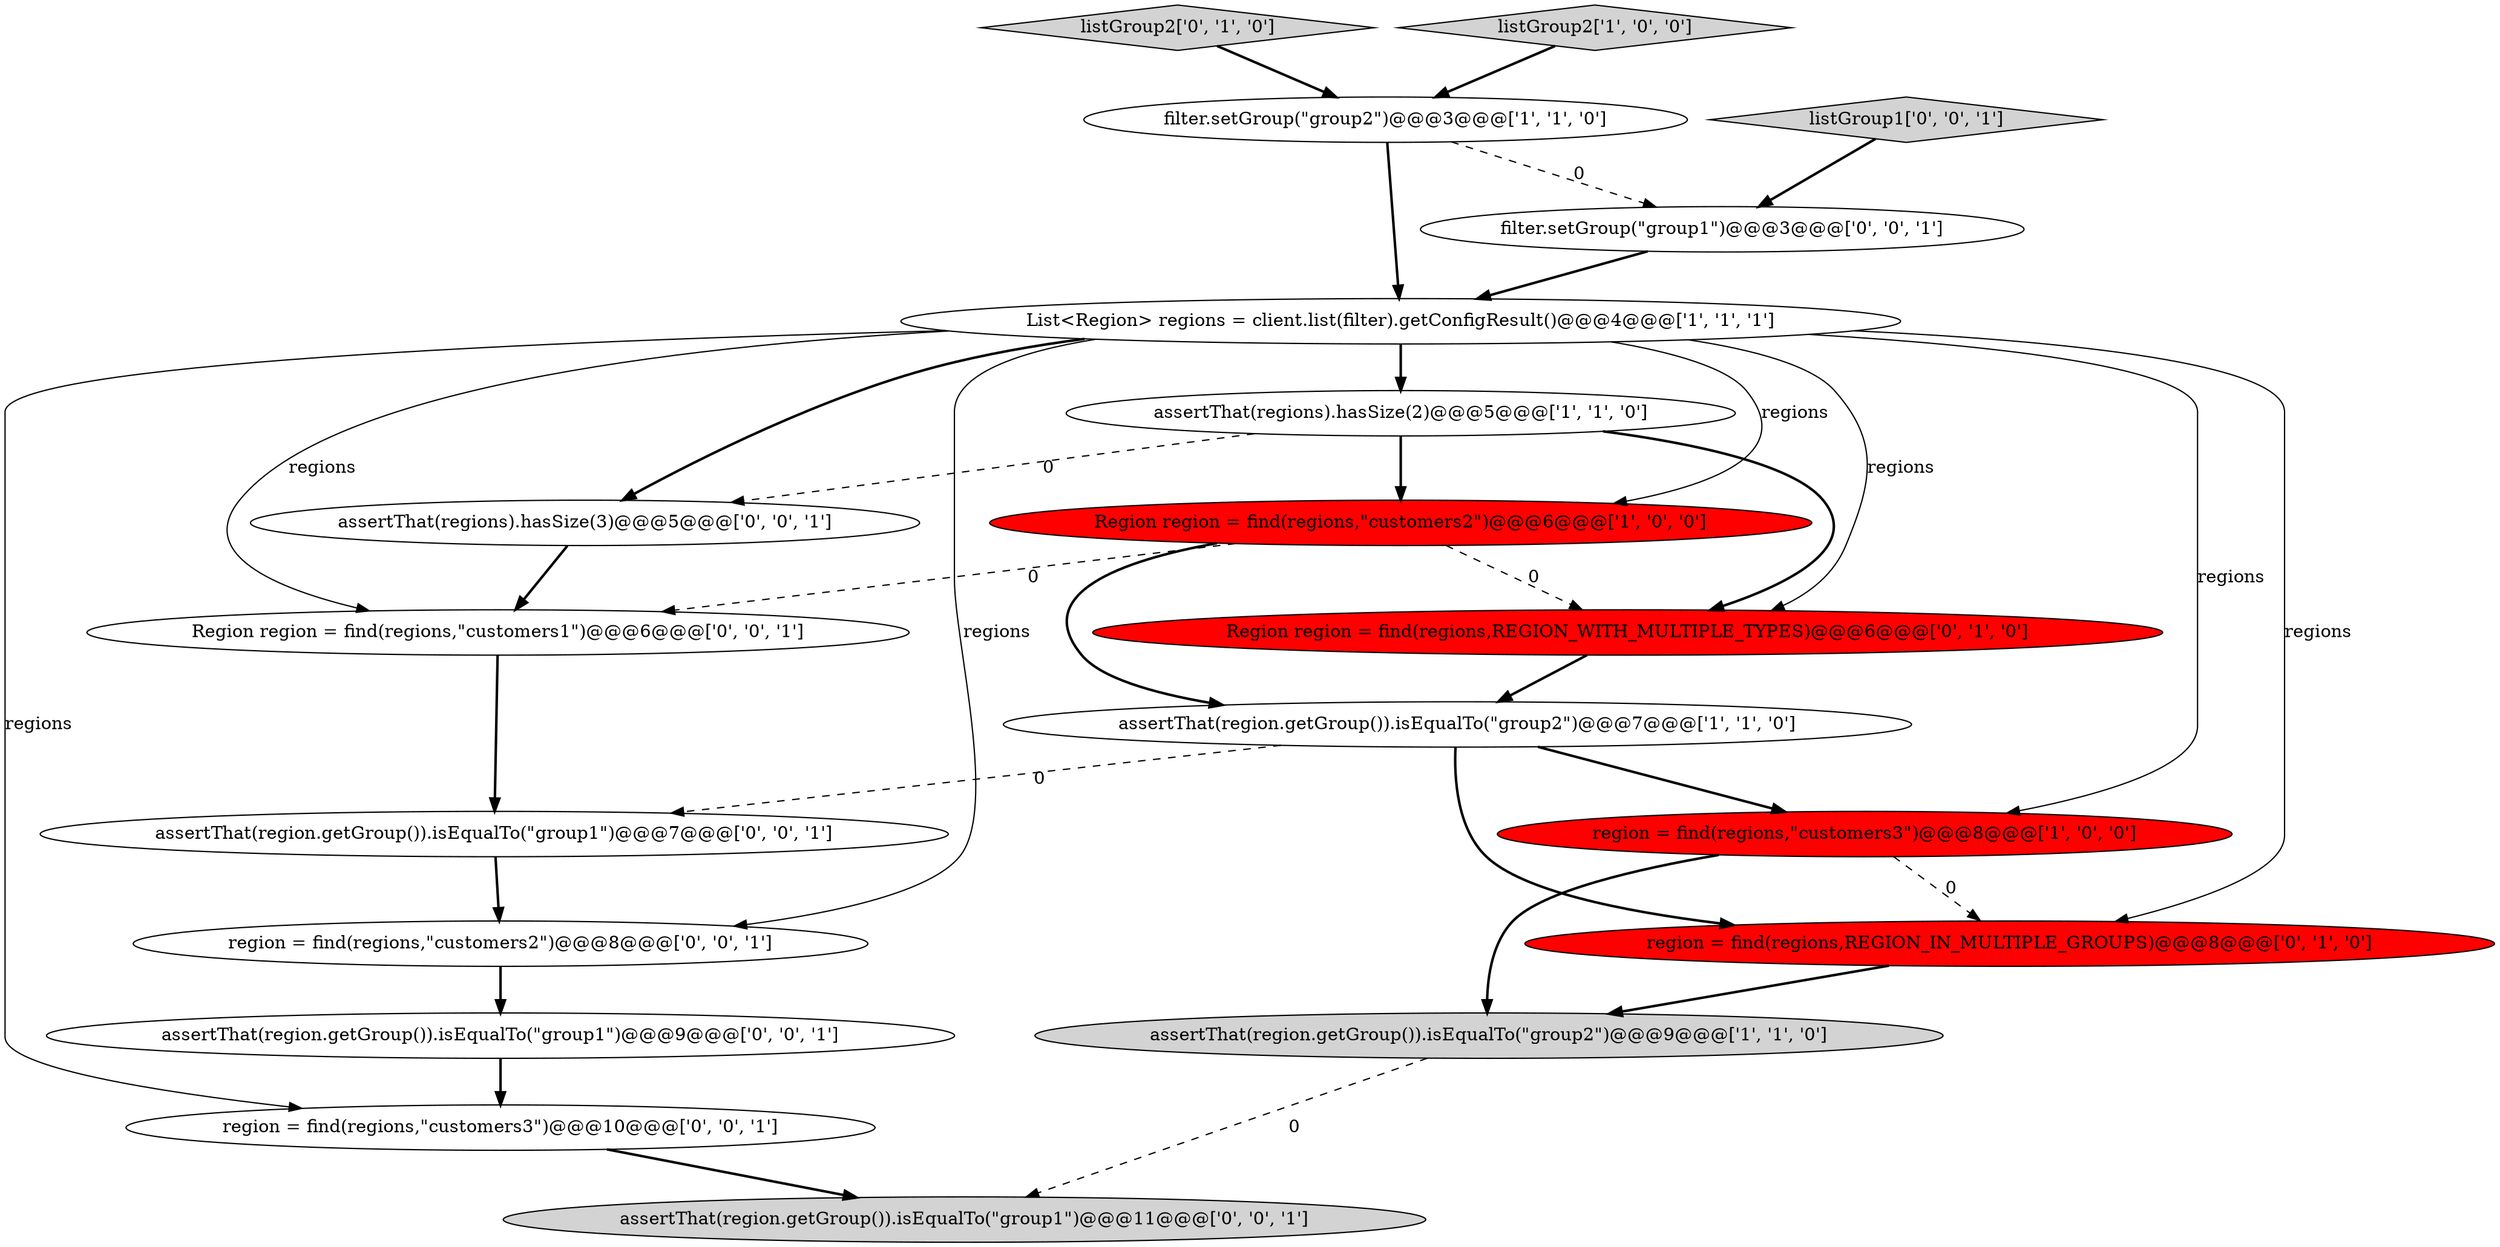 digraph {
2 [style = filled, label = "Region region = find(regions,\"customers2\")@@@6@@@['1', '0', '0']", fillcolor = red, shape = ellipse image = "AAA1AAABBB1BBB"];
7 [style = filled, label = "assertThat(regions).hasSize(2)@@@5@@@['1', '1', '0']", fillcolor = white, shape = ellipse image = "AAA0AAABBB1BBB"];
8 [style = filled, label = "listGroup2['0', '1', '0']", fillcolor = lightgray, shape = diamond image = "AAA0AAABBB2BBB"];
15 [style = filled, label = "assertThat(region.getGroup()).isEqualTo(\"group1\")@@@9@@@['0', '0', '1']", fillcolor = white, shape = ellipse image = "AAA0AAABBB3BBB"];
17 [style = filled, label = "assertThat(region.getGroup()).isEqualTo(\"group1\")@@@11@@@['0', '0', '1']", fillcolor = lightgray, shape = ellipse image = "AAA0AAABBB3BBB"];
3 [style = filled, label = "filter.setGroup(\"group2\")@@@3@@@['1', '1', '0']", fillcolor = white, shape = ellipse image = "AAA0AAABBB1BBB"];
19 [style = filled, label = "assertThat(regions).hasSize(3)@@@5@@@['0', '0', '1']", fillcolor = white, shape = ellipse image = "AAA0AAABBB3BBB"];
1 [style = filled, label = "List<Region> regions = client.list(filter).getConfigResult()@@@4@@@['1', '1', '1']", fillcolor = white, shape = ellipse image = "AAA0AAABBB1BBB"];
11 [style = filled, label = "listGroup1['0', '0', '1']", fillcolor = lightgray, shape = diamond image = "AAA0AAABBB3BBB"];
16 [style = filled, label = "assertThat(region.getGroup()).isEqualTo(\"group1\")@@@7@@@['0', '0', '1']", fillcolor = white, shape = ellipse image = "AAA0AAABBB3BBB"];
13 [style = filled, label = "region = find(regions,\"customers3\")@@@10@@@['0', '0', '1']", fillcolor = white, shape = ellipse image = "AAA0AAABBB3BBB"];
5 [style = filled, label = "listGroup2['1', '0', '0']", fillcolor = lightgray, shape = diamond image = "AAA0AAABBB1BBB"];
18 [style = filled, label = "Region region = find(regions,\"customers1\")@@@6@@@['0', '0', '1']", fillcolor = white, shape = ellipse image = "AAA0AAABBB3BBB"];
9 [style = filled, label = "region = find(regions,REGION_IN_MULTIPLE_GROUPS)@@@8@@@['0', '1', '0']", fillcolor = red, shape = ellipse image = "AAA1AAABBB2BBB"];
0 [style = filled, label = "assertThat(region.getGroup()).isEqualTo(\"group2\")@@@7@@@['1', '1', '0']", fillcolor = white, shape = ellipse image = "AAA0AAABBB1BBB"];
4 [style = filled, label = "assertThat(region.getGroup()).isEqualTo(\"group2\")@@@9@@@['1', '1', '0']", fillcolor = lightgray, shape = ellipse image = "AAA0AAABBB1BBB"];
10 [style = filled, label = "Region region = find(regions,REGION_WITH_MULTIPLE_TYPES)@@@6@@@['0', '1', '0']", fillcolor = red, shape = ellipse image = "AAA1AAABBB2BBB"];
6 [style = filled, label = "region = find(regions,\"customers3\")@@@8@@@['1', '0', '0']", fillcolor = red, shape = ellipse image = "AAA1AAABBB1BBB"];
12 [style = filled, label = "filter.setGroup(\"group1\")@@@3@@@['0', '0', '1']", fillcolor = white, shape = ellipse image = "AAA0AAABBB3BBB"];
14 [style = filled, label = "region = find(regions,\"customers2\")@@@8@@@['0', '0', '1']", fillcolor = white, shape = ellipse image = "AAA0AAABBB3BBB"];
5->3 [style = bold, label=""];
1->10 [style = solid, label="regions"];
0->9 [style = bold, label=""];
19->18 [style = bold, label=""];
15->13 [style = bold, label=""];
1->2 [style = solid, label="regions"];
3->1 [style = bold, label=""];
4->17 [style = dashed, label="0"];
0->6 [style = bold, label=""];
7->10 [style = bold, label=""];
9->4 [style = bold, label=""];
8->3 [style = bold, label=""];
6->9 [style = dashed, label="0"];
0->16 [style = dashed, label="0"];
1->9 [style = solid, label="regions"];
11->12 [style = bold, label=""];
1->14 [style = solid, label="regions"];
12->1 [style = bold, label=""];
1->7 [style = bold, label=""];
2->10 [style = dashed, label="0"];
1->18 [style = solid, label="regions"];
6->4 [style = bold, label=""];
13->17 [style = bold, label=""];
2->0 [style = bold, label=""];
3->12 [style = dashed, label="0"];
7->19 [style = dashed, label="0"];
7->2 [style = bold, label=""];
1->6 [style = solid, label="regions"];
10->0 [style = bold, label=""];
2->18 [style = dashed, label="0"];
16->14 [style = bold, label=""];
1->13 [style = solid, label="regions"];
14->15 [style = bold, label=""];
1->19 [style = bold, label=""];
18->16 [style = bold, label=""];
}
